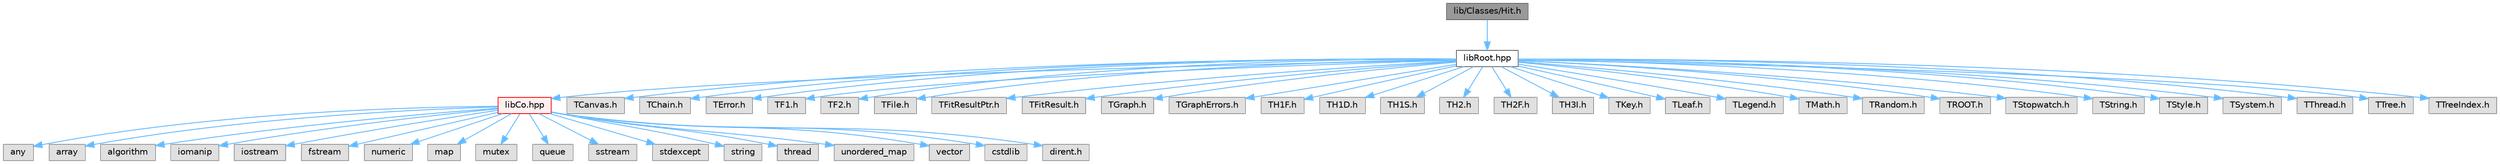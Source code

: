 digraph "lib/Classes/Hit.h"
{
 // LATEX_PDF_SIZE
  bgcolor="transparent";
  edge [fontname=Helvetica,fontsize=10,labelfontname=Helvetica,labelfontsize=10];
  node [fontname=Helvetica,fontsize=10,shape=box,height=0.2,width=0.4];
  Node1 [id="Node000001",label="lib/Classes/Hit.h",height=0.2,width=0.4,color="gray40", fillcolor="grey60", style="filled", fontcolor="black",tooltip=" "];
  Node1 -> Node2 [id="edge1_Node000001_Node000002",color="steelblue1",style="solid",tooltip=" "];
  Node2 [id="Node000002",label="libRoot.hpp",height=0.2,width=0.4,color="grey40", fillcolor="white", style="filled",URL="$lib_root_8hpp.html",tooltip=" "];
  Node2 -> Node3 [id="edge2_Node000002_Node000003",color="steelblue1",style="solid",tooltip=" "];
  Node3 [id="Node000003",label="libCo.hpp",height=0.2,width=0.4,color="red", fillcolor="#FFF0F0", style="filled",URL="$lib_co_8hpp.html",tooltip=" "];
  Node3 -> Node4 [id="edge3_Node000003_Node000004",color="steelblue1",style="solid",tooltip=" "];
  Node4 [id="Node000004",label="any",height=0.2,width=0.4,color="grey60", fillcolor="#E0E0E0", style="filled",tooltip=" "];
  Node3 -> Node5 [id="edge4_Node000003_Node000005",color="steelblue1",style="solid",tooltip=" "];
  Node5 [id="Node000005",label="array",height=0.2,width=0.4,color="grey60", fillcolor="#E0E0E0", style="filled",tooltip=" "];
  Node3 -> Node6 [id="edge5_Node000003_Node000006",color="steelblue1",style="solid",tooltip=" "];
  Node6 [id="Node000006",label="algorithm",height=0.2,width=0.4,color="grey60", fillcolor="#E0E0E0", style="filled",tooltip=" "];
  Node3 -> Node7 [id="edge6_Node000003_Node000007",color="steelblue1",style="solid",tooltip=" "];
  Node7 [id="Node000007",label="iomanip",height=0.2,width=0.4,color="grey60", fillcolor="#E0E0E0", style="filled",tooltip=" "];
  Node3 -> Node8 [id="edge7_Node000003_Node000008",color="steelblue1",style="solid",tooltip=" "];
  Node8 [id="Node000008",label="iostream",height=0.2,width=0.4,color="grey60", fillcolor="#E0E0E0", style="filled",tooltip=" "];
  Node3 -> Node9 [id="edge8_Node000003_Node000009",color="steelblue1",style="solid",tooltip=" "];
  Node9 [id="Node000009",label="fstream",height=0.2,width=0.4,color="grey60", fillcolor="#E0E0E0", style="filled",tooltip=" "];
  Node3 -> Node10 [id="edge9_Node000003_Node000010",color="steelblue1",style="solid",tooltip=" "];
  Node10 [id="Node000010",label="numeric",height=0.2,width=0.4,color="grey60", fillcolor="#E0E0E0", style="filled",tooltip=" "];
  Node3 -> Node11 [id="edge10_Node000003_Node000011",color="steelblue1",style="solid",tooltip=" "];
  Node11 [id="Node000011",label="map",height=0.2,width=0.4,color="grey60", fillcolor="#E0E0E0", style="filled",tooltip=" "];
  Node3 -> Node12 [id="edge11_Node000003_Node000012",color="steelblue1",style="solid",tooltip=" "];
  Node12 [id="Node000012",label="mutex",height=0.2,width=0.4,color="grey60", fillcolor="#E0E0E0", style="filled",tooltip=" "];
  Node3 -> Node13 [id="edge12_Node000003_Node000013",color="steelblue1",style="solid",tooltip=" "];
  Node13 [id="Node000013",label="queue",height=0.2,width=0.4,color="grey60", fillcolor="#E0E0E0", style="filled",tooltip=" "];
  Node3 -> Node14 [id="edge13_Node000003_Node000014",color="steelblue1",style="solid",tooltip=" "];
  Node14 [id="Node000014",label="sstream",height=0.2,width=0.4,color="grey60", fillcolor="#E0E0E0", style="filled",tooltip=" "];
  Node3 -> Node15 [id="edge14_Node000003_Node000015",color="steelblue1",style="solid",tooltip=" "];
  Node15 [id="Node000015",label="stdexcept",height=0.2,width=0.4,color="grey60", fillcolor="#E0E0E0", style="filled",tooltip=" "];
  Node3 -> Node16 [id="edge15_Node000003_Node000016",color="steelblue1",style="solid",tooltip=" "];
  Node16 [id="Node000016",label="string",height=0.2,width=0.4,color="grey60", fillcolor="#E0E0E0", style="filled",tooltip=" "];
  Node3 -> Node17 [id="edge16_Node000003_Node000017",color="steelblue1",style="solid",tooltip=" "];
  Node17 [id="Node000017",label="thread",height=0.2,width=0.4,color="grey60", fillcolor="#E0E0E0", style="filled",tooltip=" "];
  Node3 -> Node18 [id="edge17_Node000003_Node000018",color="steelblue1",style="solid",tooltip=" "];
  Node18 [id="Node000018",label="unordered_map",height=0.2,width=0.4,color="grey60", fillcolor="#E0E0E0", style="filled",tooltip=" "];
  Node3 -> Node19 [id="edge18_Node000003_Node000019",color="steelblue1",style="solid",tooltip=" "];
  Node19 [id="Node000019",label="vector",height=0.2,width=0.4,color="grey60", fillcolor="#E0E0E0", style="filled",tooltip=" "];
  Node3 -> Node20 [id="edge19_Node000003_Node000020",color="steelblue1",style="solid",tooltip=" "];
  Node20 [id="Node000020",label="cstdlib",height=0.2,width=0.4,color="grey60", fillcolor="#E0E0E0", style="filled",tooltip=" "];
  Node3 -> Node21 [id="edge20_Node000003_Node000021",color="steelblue1",style="solid",tooltip=" "];
  Node21 [id="Node000021",label="dirent.h",height=0.2,width=0.4,color="grey60", fillcolor="#E0E0E0", style="filled",tooltip=" "];
  Node2 -> Node30 [id="edge21_Node000002_Node000030",color="steelblue1",style="solid",tooltip=" "];
  Node30 [id="Node000030",label="TCanvas.h",height=0.2,width=0.4,color="grey60", fillcolor="#E0E0E0", style="filled",tooltip=" "];
  Node2 -> Node31 [id="edge22_Node000002_Node000031",color="steelblue1",style="solid",tooltip=" "];
  Node31 [id="Node000031",label="TChain.h",height=0.2,width=0.4,color="grey60", fillcolor="#E0E0E0", style="filled",tooltip=" "];
  Node2 -> Node32 [id="edge23_Node000002_Node000032",color="steelblue1",style="solid",tooltip=" "];
  Node32 [id="Node000032",label="TError.h",height=0.2,width=0.4,color="grey60", fillcolor="#E0E0E0", style="filled",tooltip=" "];
  Node2 -> Node33 [id="edge24_Node000002_Node000033",color="steelblue1",style="solid",tooltip=" "];
  Node33 [id="Node000033",label="TF1.h",height=0.2,width=0.4,color="grey60", fillcolor="#E0E0E0", style="filled",tooltip=" "];
  Node2 -> Node34 [id="edge25_Node000002_Node000034",color="steelblue1",style="solid",tooltip=" "];
  Node34 [id="Node000034",label="TF2.h",height=0.2,width=0.4,color="grey60", fillcolor="#E0E0E0", style="filled",tooltip=" "];
  Node2 -> Node35 [id="edge26_Node000002_Node000035",color="steelblue1",style="solid",tooltip=" "];
  Node35 [id="Node000035",label="TFile.h",height=0.2,width=0.4,color="grey60", fillcolor="#E0E0E0", style="filled",tooltip=" "];
  Node2 -> Node36 [id="edge27_Node000002_Node000036",color="steelblue1",style="solid",tooltip=" "];
  Node36 [id="Node000036",label="TFitResultPtr.h",height=0.2,width=0.4,color="grey60", fillcolor="#E0E0E0", style="filled",tooltip=" "];
  Node2 -> Node37 [id="edge28_Node000002_Node000037",color="steelblue1",style="solid",tooltip=" "];
  Node37 [id="Node000037",label="TFitResult.h",height=0.2,width=0.4,color="grey60", fillcolor="#E0E0E0", style="filled",tooltip=" "];
  Node2 -> Node38 [id="edge29_Node000002_Node000038",color="steelblue1",style="solid",tooltip=" "];
  Node38 [id="Node000038",label="TGraph.h",height=0.2,width=0.4,color="grey60", fillcolor="#E0E0E0", style="filled",tooltip=" "];
  Node2 -> Node39 [id="edge30_Node000002_Node000039",color="steelblue1",style="solid",tooltip=" "];
  Node39 [id="Node000039",label="TGraphErrors.h",height=0.2,width=0.4,color="grey60", fillcolor="#E0E0E0", style="filled",tooltip=" "];
  Node2 -> Node40 [id="edge31_Node000002_Node000040",color="steelblue1",style="solid",tooltip=" "];
  Node40 [id="Node000040",label="TH1F.h",height=0.2,width=0.4,color="grey60", fillcolor="#E0E0E0", style="filled",tooltip=" "];
  Node2 -> Node41 [id="edge32_Node000002_Node000041",color="steelblue1",style="solid",tooltip=" "];
  Node41 [id="Node000041",label="TH1D.h",height=0.2,width=0.4,color="grey60", fillcolor="#E0E0E0", style="filled",tooltip=" "];
  Node2 -> Node42 [id="edge33_Node000002_Node000042",color="steelblue1",style="solid",tooltip=" "];
  Node42 [id="Node000042",label="TH1S.h",height=0.2,width=0.4,color="grey60", fillcolor="#E0E0E0", style="filled",tooltip=" "];
  Node2 -> Node43 [id="edge34_Node000002_Node000043",color="steelblue1",style="solid",tooltip=" "];
  Node43 [id="Node000043",label="TH2.h",height=0.2,width=0.4,color="grey60", fillcolor="#E0E0E0", style="filled",tooltip=" "];
  Node2 -> Node44 [id="edge35_Node000002_Node000044",color="steelblue1",style="solid",tooltip=" "];
  Node44 [id="Node000044",label="TH2F.h",height=0.2,width=0.4,color="grey60", fillcolor="#E0E0E0", style="filled",tooltip=" "];
  Node2 -> Node45 [id="edge36_Node000002_Node000045",color="steelblue1",style="solid",tooltip=" "];
  Node45 [id="Node000045",label="TH3I.h",height=0.2,width=0.4,color="grey60", fillcolor="#E0E0E0", style="filled",tooltip=" "];
  Node2 -> Node46 [id="edge37_Node000002_Node000046",color="steelblue1",style="solid",tooltip=" "];
  Node46 [id="Node000046",label="TKey.h",height=0.2,width=0.4,color="grey60", fillcolor="#E0E0E0", style="filled",tooltip=" "];
  Node2 -> Node47 [id="edge38_Node000002_Node000047",color="steelblue1",style="solid",tooltip=" "];
  Node47 [id="Node000047",label="TLeaf.h",height=0.2,width=0.4,color="grey60", fillcolor="#E0E0E0", style="filled",tooltip=" "];
  Node2 -> Node48 [id="edge39_Node000002_Node000048",color="steelblue1",style="solid",tooltip=" "];
  Node48 [id="Node000048",label="TLegend.h",height=0.2,width=0.4,color="grey60", fillcolor="#E0E0E0", style="filled",tooltip=" "];
  Node2 -> Node49 [id="edge40_Node000002_Node000049",color="steelblue1",style="solid",tooltip=" "];
  Node49 [id="Node000049",label="TMath.h",height=0.2,width=0.4,color="grey60", fillcolor="#E0E0E0", style="filled",tooltip=" "];
  Node2 -> Node50 [id="edge41_Node000002_Node000050",color="steelblue1",style="solid",tooltip=" "];
  Node50 [id="Node000050",label="TRandom.h",height=0.2,width=0.4,color="grey60", fillcolor="#E0E0E0", style="filled",tooltip=" "];
  Node2 -> Node51 [id="edge42_Node000002_Node000051",color="steelblue1",style="solid",tooltip=" "];
  Node51 [id="Node000051",label="TROOT.h",height=0.2,width=0.4,color="grey60", fillcolor="#E0E0E0", style="filled",tooltip=" "];
  Node2 -> Node52 [id="edge43_Node000002_Node000052",color="steelblue1",style="solid",tooltip=" "];
  Node52 [id="Node000052",label="TStopwatch.h",height=0.2,width=0.4,color="grey60", fillcolor="#E0E0E0", style="filled",tooltip=" "];
  Node2 -> Node53 [id="edge44_Node000002_Node000053",color="steelblue1",style="solid",tooltip=" "];
  Node53 [id="Node000053",label="TString.h",height=0.2,width=0.4,color="grey60", fillcolor="#E0E0E0", style="filled",tooltip=" "];
  Node2 -> Node54 [id="edge45_Node000002_Node000054",color="steelblue1",style="solid",tooltip=" "];
  Node54 [id="Node000054",label="TStyle.h",height=0.2,width=0.4,color="grey60", fillcolor="#E0E0E0", style="filled",tooltip=" "];
  Node2 -> Node55 [id="edge46_Node000002_Node000055",color="steelblue1",style="solid",tooltip=" "];
  Node55 [id="Node000055",label="TSystem.h",height=0.2,width=0.4,color="grey60", fillcolor="#E0E0E0", style="filled",tooltip=" "];
  Node2 -> Node56 [id="edge47_Node000002_Node000056",color="steelblue1",style="solid",tooltip=" "];
  Node56 [id="Node000056",label="TThread.h",height=0.2,width=0.4,color="grey60", fillcolor="#E0E0E0", style="filled",tooltip=" "];
  Node2 -> Node57 [id="edge48_Node000002_Node000057",color="steelblue1",style="solid",tooltip=" "];
  Node57 [id="Node000057",label="TTree.h",height=0.2,width=0.4,color="grey60", fillcolor="#E0E0E0", style="filled",tooltip=" "];
  Node2 -> Node58 [id="edge49_Node000002_Node000058",color="steelblue1",style="solid",tooltip=" "];
  Node58 [id="Node000058",label="TTreeIndex.h",height=0.2,width=0.4,color="grey60", fillcolor="#E0E0E0", style="filled",tooltip=" "];
}
